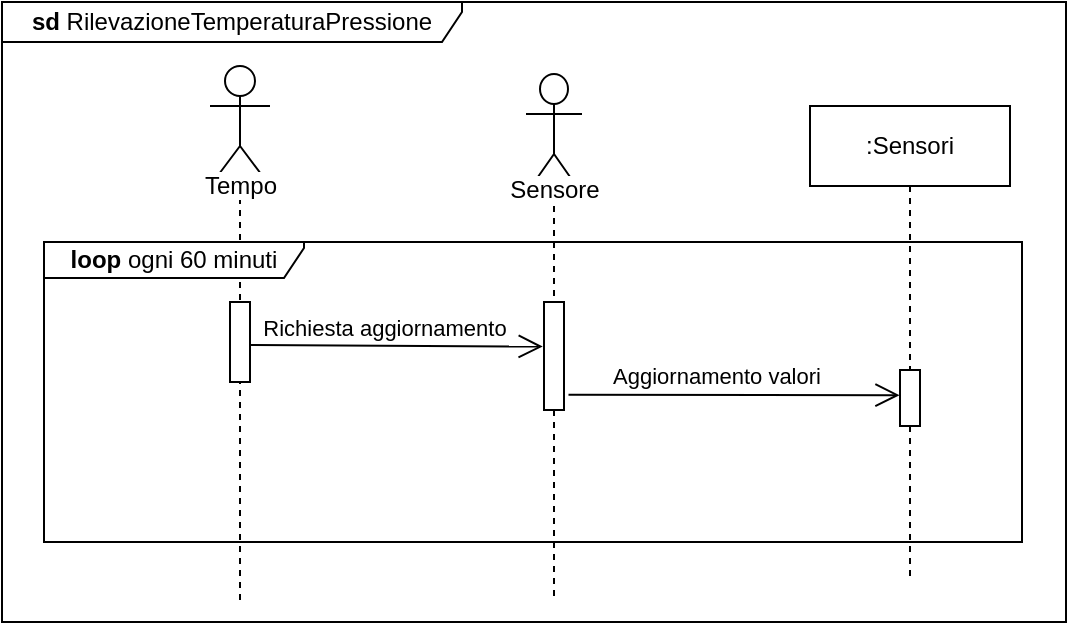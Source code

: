 <mxfile version="13.9.9" type="device"><diagram id="kgpKYQtTHZ0yAKxKKP6v" name="Page-1"><mxGraphModel dx="1086" dy="1906" grid="1" gridSize="2" guides="1" tooltips="1" connect="1" arrows="1" fold="1" page="1" pageScale="1" pageWidth="850" pageHeight="1100" math="0" shadow="0"><root><mxCell id="0"/><mxCell id="1" parent="0"/><mxCell id="K2EV_3GiCBZmZ0h-hntI-1" value="&lt;b&gt;sd &lt;/b&gt;RilevazioneTemperaturaPressione" style="shape=umlFrame;whiteSpace=wrap;html=1;width=230;height=20;" parent="1" vertex="1"><mxGeometry x="10" y="-40" width="532" height="310" as="geometry"/></mxCell><mxCell id="K2EV_3GiCBZmZ0h-hntI-2" value="" style="shape=umlLifeline;participant=umlActor;perimeter=lifelinePerimeter;whiteSpace=wrap;html=1;container=1;collapsible=0;recursiveResize=0;verticalAlign=top;spacingTop=36;outlineConnect=0;size=60;" parent="1" vertex="1"><mxGeometry x="114" y="-8" width="30" height="268" as="geometry"/></mxCell><mxCell id="K2EV_3GiCBZmZ0h-hntI-3" value="&lt;span style=&quot;background-color: rgb(255 , 255 , 255)&quot;&gt;&lt;font style=&quot;font-size: 12px&quot;&gt;Tempo&lt;/font&gt;&lt;/span&gt;" style="text;html=1;align=center;verticalAlign=middle;resizable=0;points=[];autosize=1;" parent="1" vertex="1"><mxGeometry x="104" y="42" width="50" height="20" as="geometry"/></mxCell><mxCell id="K2EV_3GiCBZmZ0h-hntI-4" value="Aggiornamento valori" style="html=1;verticalAlign=bottom;endArrow=open;entryX=-0.023;entryY=0.45;entryDx=0;entryDy=0;entryPerimeter=0;exitX=1.224;exitY=0.858;exitDx=0;exitDy=0;exitPerimeter=0;endFill=0;endSize=10;" parent="1" source="K2EV_3GiCBZmZ0h-hntI-10" target="K2EV_3GiCBZmZ0h-hntI-7" edge="1"><mxGeometry x="-0.107" width="80" relative="1" as="geometry"><mxPoint x="296" y="164" as="sourcePoint"/><mxPoint x="592" y="164" as="targetPoint"/><mxPoint as="offset"/></mxGeometry></mxCell><mxCell id="K2EV_3GiCBZmZ0h-hntI-5" value="Richiesta aggiornamento" style="html=1;verticalAlign=bottom;endArrow=open;exitX=0.994;exitY=0.537;exitDx=0;exitDy=0;exitPerimeter=0;entryX=-0.062;entryY=0.413;entryDx=0;entryDy=0;entryPerimeter=0;endFill=0;endSize=10;" parent="1" source="K2EV_3GiCBZmZ0h-hntI-8" target="K2EV_3GiCBZmZ0h-hntI-10" edge="1"><mxGeometry x="-0.075" width="80" relative="1" as="geometry"><mxPoint x="134" y="130" as="sourcePoint"/><mxPoint x="268" y="132" as="targetPoint"/><mxPoint as="offset"/></mxGeometry></mxCell><mxCell id="K2EV_3GiCBZmZ0h-hntI-6" value=":Sensori" style="shape=umlLifeline;perimeter=lifelinePerimeter;whiteSpace=wrap;html=1;container=1;collapsible=0;recursiveResize=0;outlineConnect=0;" parent="1" vertex="1"><mxGeometry x="414" y="12" width="100" height="238" as="geometry"/></mxCell><mxCell id="K2EV_3GiCBZmZ0h-hntI-7" value="" style="html=1;points=[];perimeter=orthogonalPerimeter;" parent="K2EV_3GiCBZmZ0h-hntI-6" vertex="1"><mxGeometry x="45" y="132" width="10" height="28" as="geometry"/></mxCell><mxCell id="K2EV_3GiCBZmZ0h-hntI-8" value="" style="html=1;points=[];perimeter=orthogonalPerimeter;" parent="1" vertex="1"><mxGeometry x="124" y="110" width="10" height="40" as="geometry"/></mxCell><mxCell id="K2EV_3GiCBZmZ0h-hntI-9" value="" style="shape=umlLifeline;participant=umlActor;perimeter=lifelinePerimeter;whiteSpace=wrap;html=1;container=1;collapsible=0;recursiveResize=0;verticalAlign=top;spacingTop=36;outlineConnect=0;size=60;" parent="1" vertex="1"><mxGeometry x="272" y="-4" width="28" height="264" as="geometry"/></mxCell><mxCell id="K2EV_3GiCBZmZ0h-hntI-10" value="" style="html=1;points=[];perimeter=orthogonalPerimeter;" parent="K2EV_3GiCBZmZ0h-hntI-9" vertex="1"><mxGeometry x="9" y="114" width="10" height="54" as="geometry"/></mxCell><mxCell id="K2EV_3GiCBZmZ0h-hntI-11" value="&lt;span style=&quot;background-color: rgb(255 , 255 , 255)&quot;&gt;&lt;font style=&quot;font-size: 12px&quot;&gt;Sensore&lt;/font&gt;&lt;/span&gt;" style="text;html=1;align=center;verticalAlign=middle;resizable=0;points=[];autosize=1;" parent="1" vertex="1"><mxGeometry x="258" y="44" width="56" height="20" as="geometry"/></mxCell><mxCell id="K2EV_3GiCBZmZ0h-hntI-12" value="&lt;b&gt;loop &lt;/b&gt;ogni 60 minuti" style="shape=umlFrame;whiteSpace=wrap;html=1;width=130;height=18;" parent="1" vertex="1"><mxGeometry x="31" y="80" width="489" height="150" as="geometry"/></mxCell></root></mxGraphModel></diagram></mxfile>